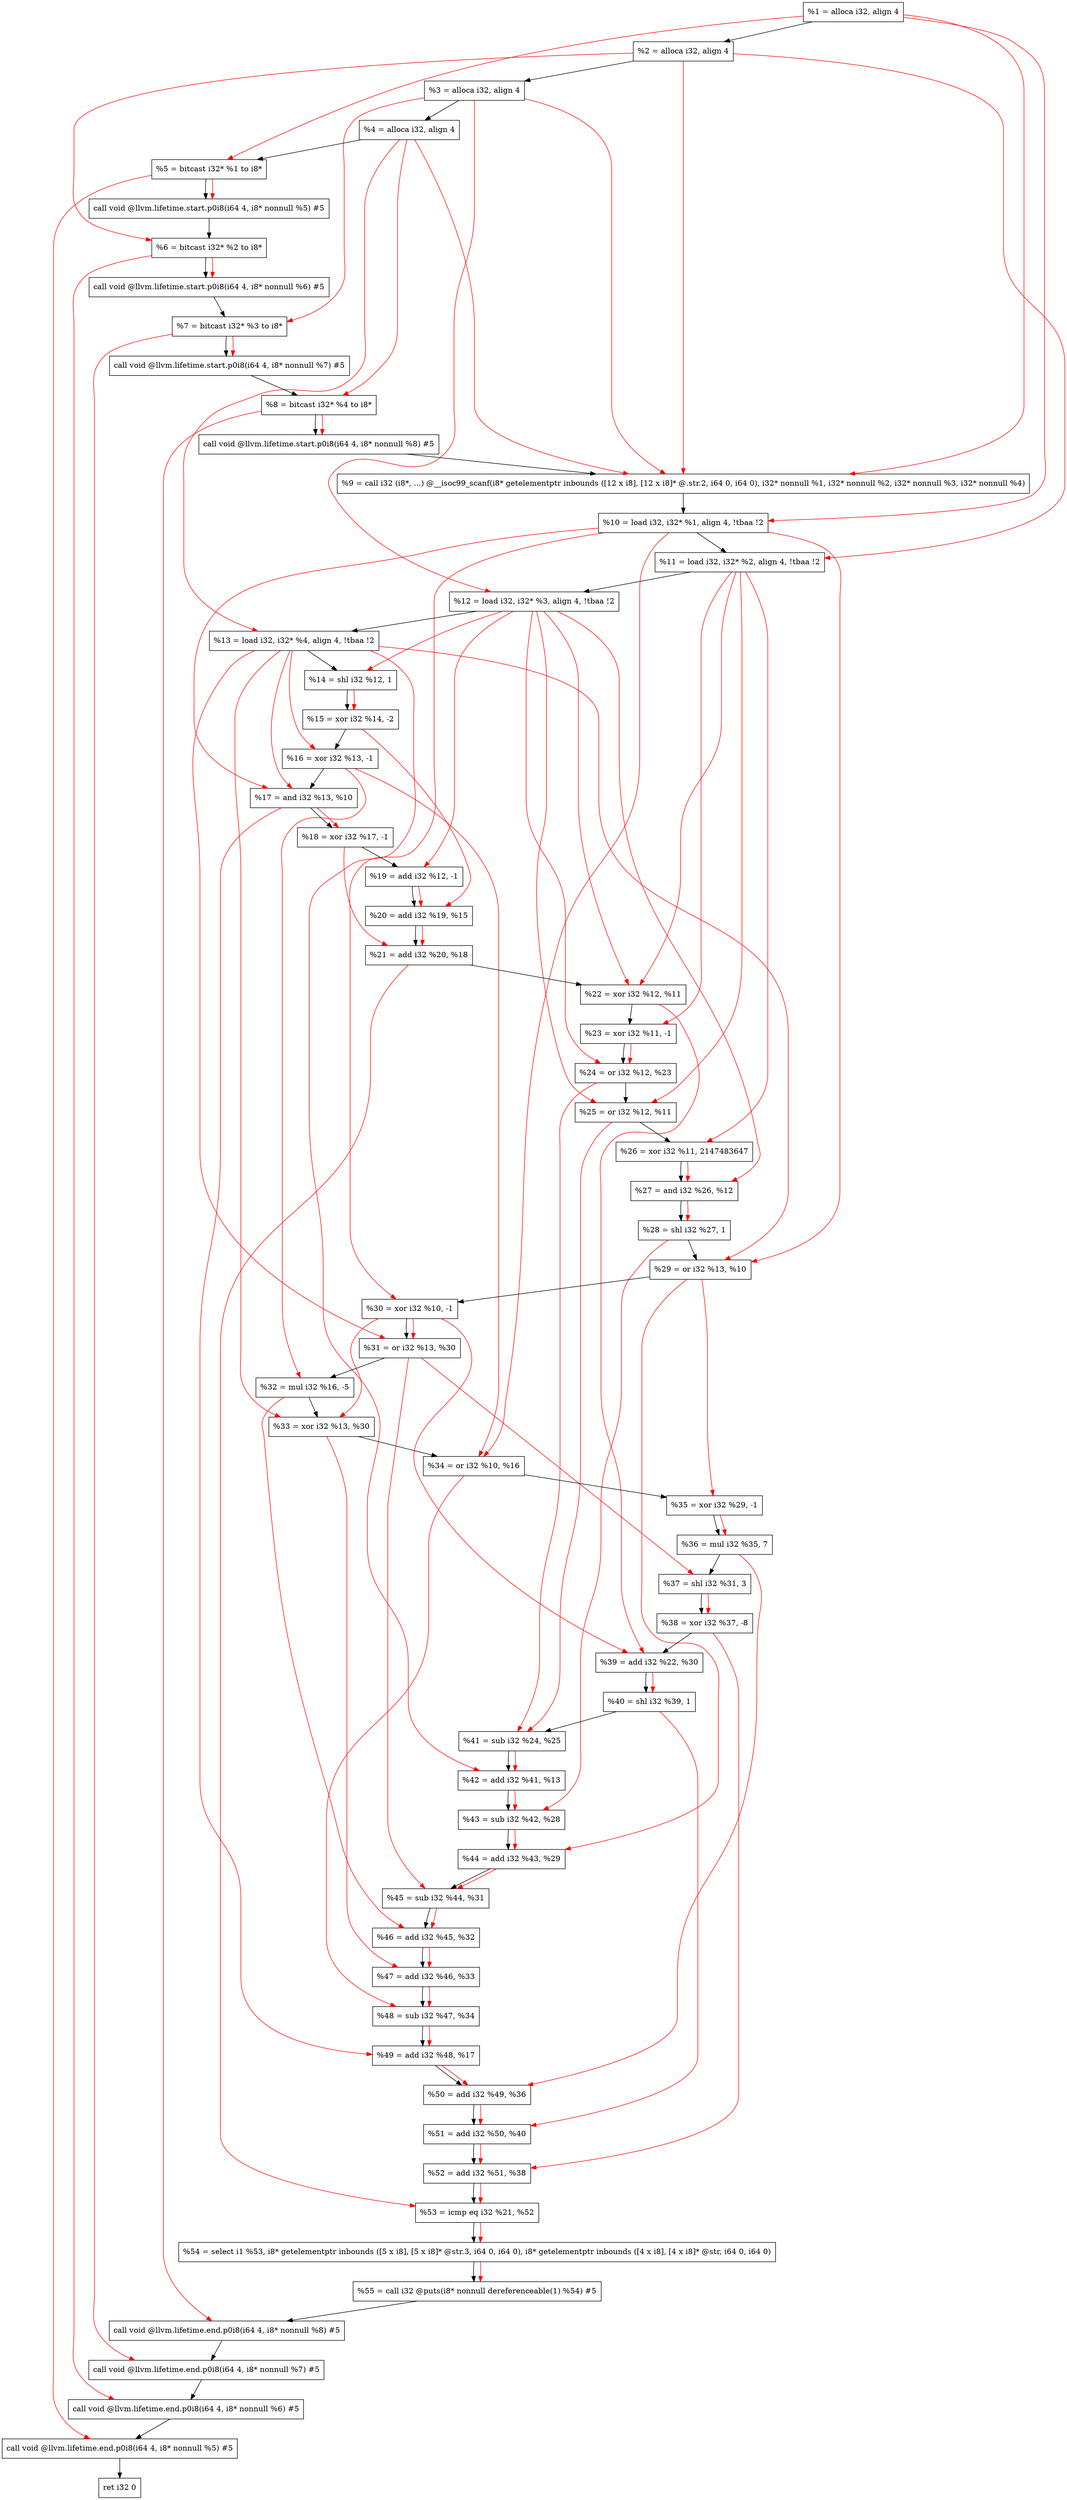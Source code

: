 digraph "DFG for'main' function" {
	Node0x1f3dcd8[shape=record, label="  %1 = alloca i32, align 4"];
	Node0x1f3dd58[shape=record, label="  %2 = alloca i32, align 4"];
	Node0x1f3dde8[shape=record, label="  %3 = alloca i32, align 4"];
	Node0x1f3de48[shape=record, label="  %4 = alloca i32, align 4"];
	Node0x1f3def8[shape=record, label="  %5 = bitcast i32* %1 to i8*"];
	Node0x1f3e328[shape=record, label="  call void @llvm.lifetime.start.p0i8(i64 4, i8* nonnull %5) #5"];
	Node0x1f3e408[shape=record, label="  %6 = bitcast i32* %2 to i8*"];
	Node0x1f3e508[shape=record, label="  call void @llvm.lifetime.start.p0i8(i64 4, i8* nonnull %6) #5"];
	Node0x1f3e5c8[shape=record, label="  %7 = bitcast i32* %3 to i8*"];
	Node0x1f3e678[shape=record, label="  call void @llvm.lifetime.start.p0i8(i64 4, i8* nonnull %7) #5"];
	Node0x1f3e738[shape=record, label="  %8 = bitcast i32* %4 to i8*"];
	Node0x1f3e7e8[shape=record, label="  call void @llvm.lifetime.start.p0i8(i64 4, i8* nonnull %8) #5"];
	Node0x1f38b60[shape=record, label="  %9 = call i32 (i8*, ...) @__isoc99_scanf(i8* getelementptr inbounds ([12 x i8], [12 x i8]* @.str.2, i64 0, i64 0), i32* nonnull %1, i32* nonnull %2, i32* nonnull %3, i32* nonnull %4)"];
	Node0x1f3e9e8[shape=record, label="  %10 = load i32, i32* %1, align 4, !tbaa !2"];
	Node0x1f3f958[shape=record, label="  %11 = load i32, i32* %2, align 4, !tbaa !2"];
	Node0x1f3ffc8[shape=record, label="  %12 = load i32, i32* %3, align 4, !tbaa !2"];
	Node0x1f40028[shape=record, label="  %13 = load i32, i32* %4, align 4, !tbaa !2"];
	Node0x1f400a0[shape=record, label="  %14 = shl i32 %12, 1"];
	Node0x1f40110[shape=record, label="  %15 = xor i32 %14, -2"];
	Node0x1f40180[shape=record, label="  %16 = xor i32 %13, -1"];
	Node0x1f401f0[shape=record, label="  %17 = and i32 %13, %10"];
	Node0x1f40260[shape=record, label="  %18 = xor i32 %17, -1"];
	Node0x1f402d0[shape=record, label="  %19 = add i32 %12, -1"];
	Node0x1f40340[shape=record, label="  %20 = add i32 %19, %15"];
	Node0x1f403b0[shape=record, label="  %21 = add i32 %20, %18"];
	Node0x1f40420[shape=record, label="  %22 = xor i32 %12, %11"];
	Node0x1f40490[shape=record, label="  %23 = xor i32 %11, -1"];
	Node0x1f40500[shape=record, label="  %24 = or i32 %12, %23"];
	Node0x1f40570[shape=record, label="  %25 = or i32 %12, %11"];
	Node0x1f405e0[shape=record, label="  %26 = xor i32 %11, 2147483647"];
	Node0x1f40650[shape=record, label="  %27 = and i32 %26, %12"];
	Node0x1f406c0[shape=record, label="  %28 = shl i32 %27, 1"];
	Node0x1f40730[shape=record, label="  %29 = or i32 %13, %10"];
	Node0x1f407a0[shape=record, label="  %30 = xor i32 %10, -1"];
	Node0x1f40810[shape=record, label="  %31 = or i32 %13, %30"];
	Node0x1f40880[shape=record, label="  %32 = mul i32 %16, -5"];
	Node0x1f408f0[shape=record, label="  %33 = xor i32 %13, %30"];
	Node0x1f40960[shape=record, label="  %34 = or i32 %10, %16"];
	Node0x1f409d0[shape=record, label="  %35 = xor i32 %29, -1"];
	Node0x1f40a40[shape=record, label="  %36 = mul i32 %35, 7"];
	Node0x1f40ab0[shape=record, label="  %37 = shl i32 %31, 3"];
	Node0x1f40b20[shape=record, label="  %38 = xor i32 %37, -8"];
	Node0x1f40b90[shape=record, label="  %39 = add i32 %22, %30"];
	Node0x1f40c00[shape=record, label="  %40 = shl i32 %39, 1"];
	Node0x1f40c70[shape=record, label="  %41 = sub i32 %24, %25"];
	Node0x1f40ce0[shape=record, label="  %42 = add i32 %41, %13"];
	Node0x1f40d50[shape=record, label="  %43 = sub i32 %42, %28"];
	Node0x1f40dc0[shape=record, label="  %44 = add i32 %43, %29"];
	Node0x1f40e30[shape=record, label="  %45 = sub i32 %44, %31"];
	Node0x1f40ea0[shape=record, label="  %46 = add i32 %45, %32"];
	Node0x1f40f10[shape=record, label="  %47 = add i32 %46, %33"];
	Node0x1f40f80[shape=record, label="  %48 = sub i32 %47, %34"];
	Node0x1f40ff0[shape=record, label="  %49 = add i32 %48, %17"];
	Node0x1f41060[shape=record, label="  %50 = add i32 %49, %36"];
	Node0x1f410d0[shape=record, label="  %51 = add i32 %50, %40"];
	Node0x1f41140[shape=record, label="  %52 = add i32 %51, %38"];
	Node0x1f411b0[shape=record, label="  %53 = icmp eq i32 %21, %52"];
	Node0x1edd8b8[shape=record, label="  %54 = select i1 %53, i8* getelementptr inbounds ([5 x i8], [5 x i8]* @str.3, i64 0, i64 0), i8* getelementptr inbounds ([4 x i8], [4 x i8]* @str, i64 0, i64 0)"];
	Node0x1f41240[shape=record, label="  %55 = call i32 @puts(i8* nonnull dereferenceable(1) %54) #5"];
	Node0x1f414e8[shape=record, label="  call void @llvm.lifetime.end.p0i8(i64 4, i8* nonnull %8) #5"];
	Node0x1f41648[shape=record, label="  call void @llvm.lifetime.end.p0i8(i64 4, i8* nonnull %7) #5"];
	Node0x1f41758[shape=record, label="  call void @llvm.lifetime.end.p0i8(i64 4, i8* nonnull %6) #5"];
	Node0x1f41868[shape=record, label="  call void @llvm.lifetime.end.p0i8(i64 4, i8* nonnull %5) #5"];
	Node0x1f41928[shape=record, label="  ret i32 0"];
	Node0x1f3dcd8 -> Node0x1f3dd58;
	Node0x1f3dd58 -> Node0x1f3dde8;
	Node0x1f3dde8 -> Node0x1f3de48;
	Node0x1f3de48 -> Node0x1f3def8;
	Node0x1f3def8 -> Node0x1f3e328;
	Node0x1f3e328 -> Node0x1f3e408;
	Node0x1f3e408 -> Node0x1f3e508;
	Node0x1f3e508 -> Node0x1f3e5c8;
	Node0x1f3e5c8 -> Node0x1f3e678;
	Node0x1f3e678 -> Node0x1f3e738;
	Node0x1f3e738 -> Node0x1f3e7e8;
	Node0x1f3e7e8 -> Node0x1f38b60;
	Node0x1f38b60 -> Node0x1f3e9e8;
	Node0x1f3e9e8 -> Node0x1f3f958;
	Node0x1f3f958 -> Node0x1f3ffc8;
	Node0x1f3ffc8 -> Node0x1f40028;
	Node0x1f40028 -> Node0x1f400a0;
	Node0x1f400a0 -> Node0x1f40110;
	Node0x1f40110 -> Node0x1f40180;
	Node0x1f40180 -> Node0x1f401f0;
	Node0x1f401f0 -> Node0x1f40260;
	Node0x1f40260 -> Node0x1f402d0;
	Node0x1f402d0 -> Node0x1f40340;
	Node0x1f40340 -> Node0x1f403b0;
	Node0x1f403b0 -> Node0x1f40420;
	Node0x1f40420 -> Node0x1f40490;
	Node0x1f40490 -> Node0x1f40500;
	Node0x1f40500 -> Node0x1f40570;
	Node0x1f40570 -> Node0x1f405e0;
	Node0x1f405e0 -> Node0x1f40650;
	Node0x1f40650 -> Node0x1f406c0;
	Node0x1f406c0 -> Node0x1f40730;
	Node0x1f40730 -> Node0x1f407a0;
	Node0x1f407a0 -> Node0x1f40810;
	Node0x1f40810 -> Node0x1f40880;
	Node0x1f40880 -> Node0x1f408f0;
	Node0x1f408f0 -> Node0x1f40960;
	Node0x1f40960 -> Node0x1f409d0;
	Node0x1f409d0 -> Node0x1f40a40;
	Node0x1f40a40 -> Node0x1f40ab0;
	Node0x1f40ab0 -> Node0x1f40b20;
	Node0x1f40b20 -> Node0x1f40b90;
	Node0x1f40b90 -> Node0x1f40c00;
	Node0x1f40c00 -> Node0x1f40c70;
	Node0x1f40c70 -> Node0x1f40ce0;
	Node0x1f40ce0 -> Node0x1f40d50;
	Node0x1f40d50 -> Node0x1f40dc0;
	Node0x1f40dc0 -> Node0x1f40e30;
	Node0x1f40e30 -> Node0x1f40ea0;
	Node0x1f40ea0 -> Node0x1f40f10;
	Node0x1f40f10 -> Node0x1f40f80;
	Node0x1f40f80 -> Node0x1f40ff0;
	Node0x1f40ff0 -> Node0x1f41060;
	Node0x1f41060 -> Node0x1f410d0;
	Node0x1f410d0 -> Node0x1f41140;
	Node0x1f41140 -> Node0x1f411b0;
	Node0x1f411b0 -> Node0x1edd8b8;
	Node0x1edd8b8 -> Node0x1f41240;
	Node0x1f41240 -> Node0x1f414e8;
	Node0x1f414e8 -> Node0x1f41648;
	Node0x1f41648 -> Node0x1f41758;
	Node0x1f41758 -> Node0x1f41868;
	Node0x1f41868 -> Node0x1f41928;
edge [color=red]
	Node0x1f3dcd8 -> Node0x1f3def8;
	Node0x1f3def8 -> Node0x1f3e328;
	Node0x1f3dd58 -> Node0x1f3e408;
	Node0x1f3e408 -> Node0x1f3e508;
	Node0x1f3dde8 -> Node0x1f3e5c8;
	Node0x1f3e5c8 -> Node0x1f3e678;
	Node0x1f3de48 -> Node0x1f3e738;
	Node0x1f3e738 -> Node0x1f3e7e8;
	Node0x1f3dcd8 -> Node0x1f38b60;
	Node0x1f3dd58 -> Node0x1f38b60;
	Node0x1f3dde8 -> Node0x1f38b60;
	Node0x1f3de48 -> Node0x1f38b60;
	Node0x1f3dcd8 -> Node0x1f3e9e8;
	Node0x1f3dd58 -> Node0x1f3f958;
	Node0x1f3dde8 -> Node0x1f3ffc8;
	Node0x1f3de48 -> Node0x1f40028;
	Node0x1f3ffc8 -> Node0x1f400a0;
	Node0x1f400a0 -> Node0x1f40110;
	Node0x1f40028 -> Node0x1f40180;
	Node0x1f40028 -> Node0x1f401f0;
	Node0x1f3e9e8 -> Node0x1f401f0;
	Node0x1f401f0 -> Node0x1f40260;
	Node0x1f3ffc8 -> Node0x1f402d0;
	Node0x1f402d0 -> Node0x1f40340;
	Node0x1f40110 -> Node0x1f40340;
	Node0x1f40340 -> Node0x1f403b0;
	Node0x1f40260 -> Node0x1f403b0;
	Node0x1f3ffc8 -> Node0x1f40420;
	Node0x1f3f958 -> Node0x1f40420;
	Node0x1f3f958 -> Node0x1f40490;
	Node0x1f3ffc8 -> Node0x1f40500;
	Node0x1f40490 -> Node0x1f40500;
	Node0x1f3ffc8 -> Node0x1f40570;
	Node0x1f3f958 -> Node0x1f40570;
	Node0x1f3f958 -> Node0x1f405e0;
	Node0x1f405e0 -> Node0x1f40650;
	Node0x1f3ffc8 -> Node0x1f40650;
	Node0x1f40650 -> Node0x1f406c0;
	Node0x1f40028 -> Node0x1f40730;
	Node0x1f3e9e8 -> Node0x1f40730;
	Node0x1f3e9e8 -> Node0x1f407a0;
	Node0x1f40028 -> Node0x1f40810;
	Node0x1f407a0 -> Node0x1f40810;
	Node0x1f40180 -> Node0x1f40880;
	Node0x1f40028 -> Node0x1f408f0;
	Node0x1f407a0 -> Node0x1f408f0;
	Node0x1f3e9e8 -> Node0x1f40960;
	Node0x1f40180 -> Node0x1f40960;
	Node0x1f40730 -> Node0x1f409d0;
	Node0x1f409d0 -> Node0x1f40a40;
	Node0x1f40810 -> Node0x1f40ab0;
	Node0x1f40ab0 -> Node0x1f40b20;
	Node0x1f40420 -> Node0x1f40b90;
	Node0x1f407a0 -> Node0x1f40b90;
	Node0x1f40b90 -> Node0x1f40c00;
	Node0x1f40500 -> Node0x1f40c70;
	Node0x1f40570 -> Node0x1f40c70;
	Node0x1f40c70 -> Node0x1f40ce0;
	Node0x1f40028 -> Node0x1f40ce0;
	Node0x1f40ce0 -> Node0x1f40d50;
	Node0x1f406c0 -> Node0x1f40d50;
	Node0x1f40d50 -> Node0x1f40dc0;
	Node0x1f40730 -> Node0x1f40dc0;
	Node0x1f40dc0 -> Node0x1f40e30;
	Node0x1f40810 -> Node0x1f40e30;
	Node0x1f40e30 -> Node0x1f40ea0;
	Node0x1f40880 -> Node0x1f40ea0;
	Node0x1f40ea0 -> Node0x1f40f10;
	Node0x1f408f0 -> Node0x1f40f10;
	Node0x1f40f10 -> Node0x1f40f80;
	Node0x1f40960 -> Node0x1f40f80;
	Node0x1f40f80 -> Node0x1f40ff0;
	Node0x1f401f0 -> Node0x1f40ff0;
	Node0x1f40ff0 -> Node0x1f41060;
	Node0x1f40a40 -> Node0x1f41060;
	Node0x1f41060 -> Node0x1f410d0;
	Node0x1f40c00 -> Node0x1f410d0;
	Node0x1f410d0 -> Node0x1f41140;
	Node0x1f40b20 -> Node0x1f41140;
	Node0x1f403b0 -> Node0x1f411b0;
	Node0x1f41140 -> Node0x1f411b0;
	Node0x1f411b0 -> Node0x1edd8b8;
	Node0x1edd8b8 -> Node0x1f41240;
	Node0x1f3e738 -> Node0x1f414e8;
	Node0x1f3e5c8 -> Node0x1f41648;
	Node0x1f3e408 -> Node0x1f41758;
	Node0x1f3def8 -> Node0x1f41868;
}
